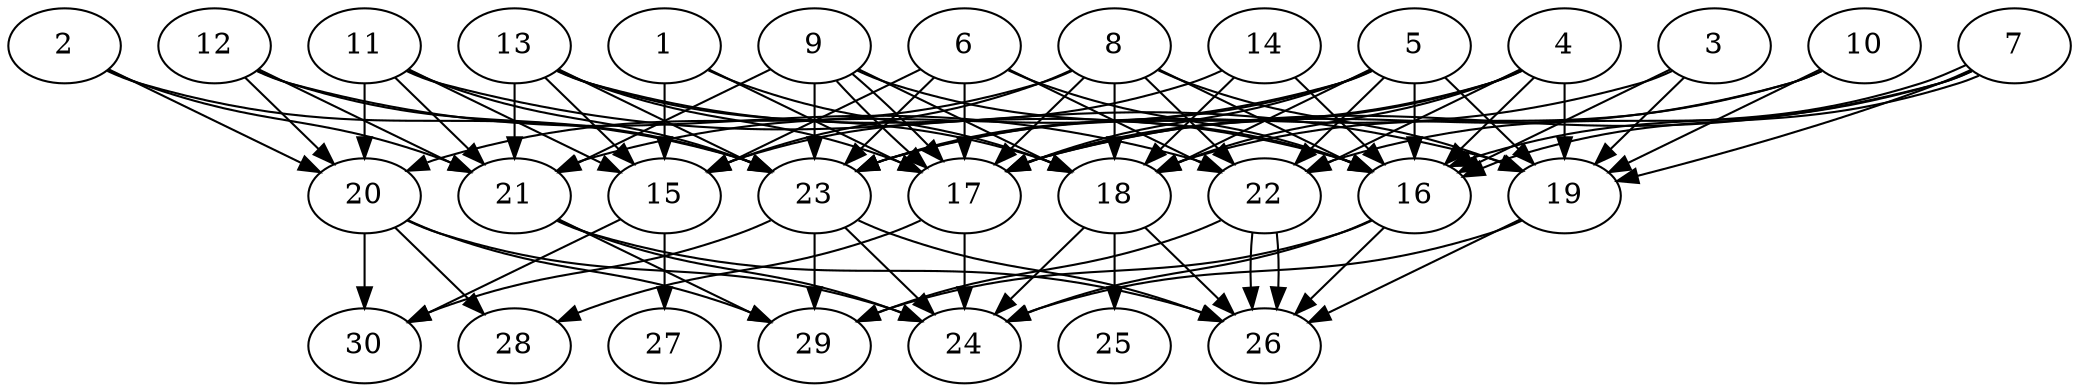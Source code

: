 // DAG automatically generated by daggen at Tue Aug  6 16:27:24 2019
// ./daggen --dot -n 30 --ccr 0.5 --fat 0.8 --regular 0.5 --density 0.7 --mindata 5242880 --maxdata 52428800 
digraph G {
  1 [size="90703872", alpha="0.00", expect_size="45351936"] 
  1 -> 15 [size ="45351936"]
  1 -> 17 [size ="45351936"]
  1 -> 18 [size ="45351936"]
  2 [size="20926464", alpha="0.14", expect_size="10463232"] 
  2 -> 20 [size ="10463232"]
  2 -> 21 [size ="10463232"]
  2 -> 23 [size ="10463232"]
  3 [size="73775104", alpha="0.16", expect_size="36887552"] 
  3 -> 16 [size ="36887552"]
  3 -> 19 [size ="36887552"]
  3 -> 23 [size ="36887552"]
  4 [size="80760832", alpha="0.03", expect_size="40380416"] 
  4 -> 16 [size ="40380416"]
  4 -> 17 [size ="40380416"]
  4 -> 18 [size ="40380416"]
  4 -> 19 [size ="40380416"]
  4 -> 22 [size ="40380416"]
  4 -> 23 [size ="40380416"]
  5 [size="51335168", alpha="0.09", expect_size="25667584"] 
  5 -> 16 [size ="25667584"]
  5 -> 17 [size ="25667584"]
  5 -> 18 [size ="25667584"]
  5 -> 19 [size ="25667584"]
  5 -> 21 [size ="25667584"]
  5 -> 22 [size ="25667584"]
  5 -> 23 [size ="25667584"]
  6 [size="54110208", alpha="0.17", expect_size="27055104"] 
  6 -> 15 [size ="27055104"]
  6 -> 16 [size ="27055104"]
  6 -> 17 [size ="27055104"]
  6 -> 22 [size ="27055104"]
  6 -> 23 [size ="27055104"]
  7 [size="86001664", alpha="0.18", expect_size="43000832"] 
  7 -> 16 [size ="43000832"]
  7 -> 16 [size ="43000832"]
  7 -> 17 [size ="43000832"]
  7 -> 19 [size ="43000832"]
  7 -> 22 [size ="43000832"]
  8 [size="82593792", alpha="0.02", expect_size="41296896"] 
  8 -> 15 [size ="41296896"]
  8 -> 16 [size ="41296896"]
  8 -> 17 [size ="41296896"]
  8 -> 18 [size ="41296896"]
  8 -> 19 [size ="41296896"]
  8 -> 20 [size ="41296896"]
  8 -> 22 [size ="41296896"]
  9 [size="73668608", alpha="0.20", expect_size="36834304"] 
  9 -> 16 [size ="36834304"]
  9 -> 17 [size ="36834304"]
  9 -> 17 [size ="36834304"]
  9 -> 18 [size ="36834304"]
  9 -> 21 [size ="36834304"]
  9 -> 23 [size ="36834304"]
  10 [size="52590592", alpha="0.03", expect_size="26295296"] 
  10 -> 17 [size ="26295296"]
  10 -> 18 [size ="26295296"]
  10 -> 19 [size ="26295296"]
  11 [size="74340352", alpha="0.10", expect_size="37170176"] 
  11 -> 15 [size ="37170176"]
  11 -> 19 [size ="37170176"]
  11 -> 20 [size ="37170176"]
  11 -> 21 [size ="37170176"]
  11 -> 23 [size ="37170176"]
  12 [size="74807296", alpha="0.18", expect_size="37403648"] 
  12 -> 20 [size ="37403648"]
  12 -> 21 [size ="37403648"]
  12 -> 22 [size ="37403648"]
  12 -> 23 [size ="37403648"]
  13 [size="47783936", alpha="0.12", expect_size="23891968"] 
  13 -> 15 [size ="23891968"]
  13 -> 16 [size ="23891968"]
  13 -> 17 [size ="23891968"]
  13 -> 18 [size ="23891968"]
  13 -> 21 [size ="23891968"]
  13 -> 23 [size ="23891968"]
  14 [size="27197440", alpha="0.03", expect_size="13598720"] 
  14 -> 15 [size ="13598720"]
  14 -> 16 [size ="13598720"]
  14 -> 18 [size ="13598720"]
  15 [size="40652800", alpha="0.13", expect_size="20326400"] 
  15 -> 27 [size ="20326400"]
  15 -> 30 [size ="20326400"]
  16 [size="83560448", alpha="0.14", expect_size="41780224"] 
  16 -> 24 [size ="41780224"]
  16 -> 26 [size ="41780224"]
  16 -> 29 [size ="41780224"]
  17 [size="69238784", alpha="0.02", expect_size="34619392"] 
  17 -> 24 [size ="34619392"]
  17 -> 28 [size ="34619392"]
  18 [size="59545600", alpha="0.10", expect_size="29772800"] 
  18 -> 24 [size ="29772800"]
  18 -> 25 [size ="29772800"]
  18 -> 26 [size ="29772800"]
  19 [size="67289088", alpha="0.11", expect_size="33644544"] 
  19 -> 24 [size ="33644544"]
  19 -> 26 [size ="33644544"]
  20 [size="66752512", alpha="0.01", expect_size="33376256"] 
  20 -> 24 [size ="33376256"]
  20 -> 28 [size ="33376256"]
  20 -> 29 [size ="33376256"]
  20 -> 30 [size ="33376256"]
  21 [size="79294464", alpha="0.08", expect_size="39647232"] 
  21 -> 24 [size ="39647232"]
  21 -> 26 [size ="39647232"]
  21 -> 29 [size ="39647232"]
  22 [size="32679936", alpha="0.18", expect_size="16339968"] 
  22 -> 26 [size ="16339968"]
  22 -> 26 [size ="16339968"]
  22 -> 29 [size ="16339968"]
  23 [size="23629824", alpha="0.01", expect_size="11814912"] 
  23 -> 24 [size ="11814912"]
  23 -> 26 [size ="11814912"]
  23 -> 29 [size ="11814912"]
  23 -> 30 [size ="11814912"]
  24 [size="80336896", alpha="0.18", expect_size="40168448"] 
  25 [size="92512256", alpha="0.05", expect_size="46256128"] 
  26 [size="59119616", alpha="0.00", expect_size="29559808"] 
  27 [size="32114688", alpha="0.12", expect_size="16057344"] 
  28 [size="42670080", alpha="0.19", expect_size="21335040"] 
  29 [size="90832896", alpha="0.19", expect_size="45416448"] 
  30 [size="47937536", alpha="0.08", expect_size="23968768"] 
}
